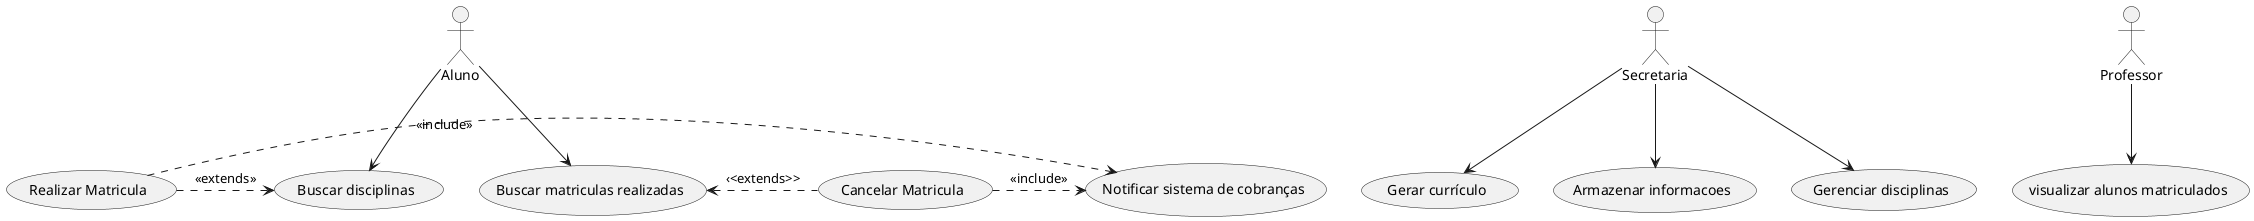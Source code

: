 @startuml
"Secretaria" as S
"Aluno" as A
"Professor" as P
S --> (Gerar currículo)
S --> (Armazenar informacoes)
S --> (Gerenciar disciplinas)
A --> (Buscar disciplinas)
A --> (Buscar matriculas realizadas)
(Realizar Matricula) .> (Buscar disciplinas) : <<extends>>
(Buscar matriculas realizadas)<. (Cancelar Matricula): ‹<extends>>
(Realizar Matricula) .> (Notificar sistema de cobranças): <<include>>
(Cancelar Matricula) .>(Notificar sistema de cobranças): <<include>>
P -->(visualizar alunos matriculados)
@enduml
